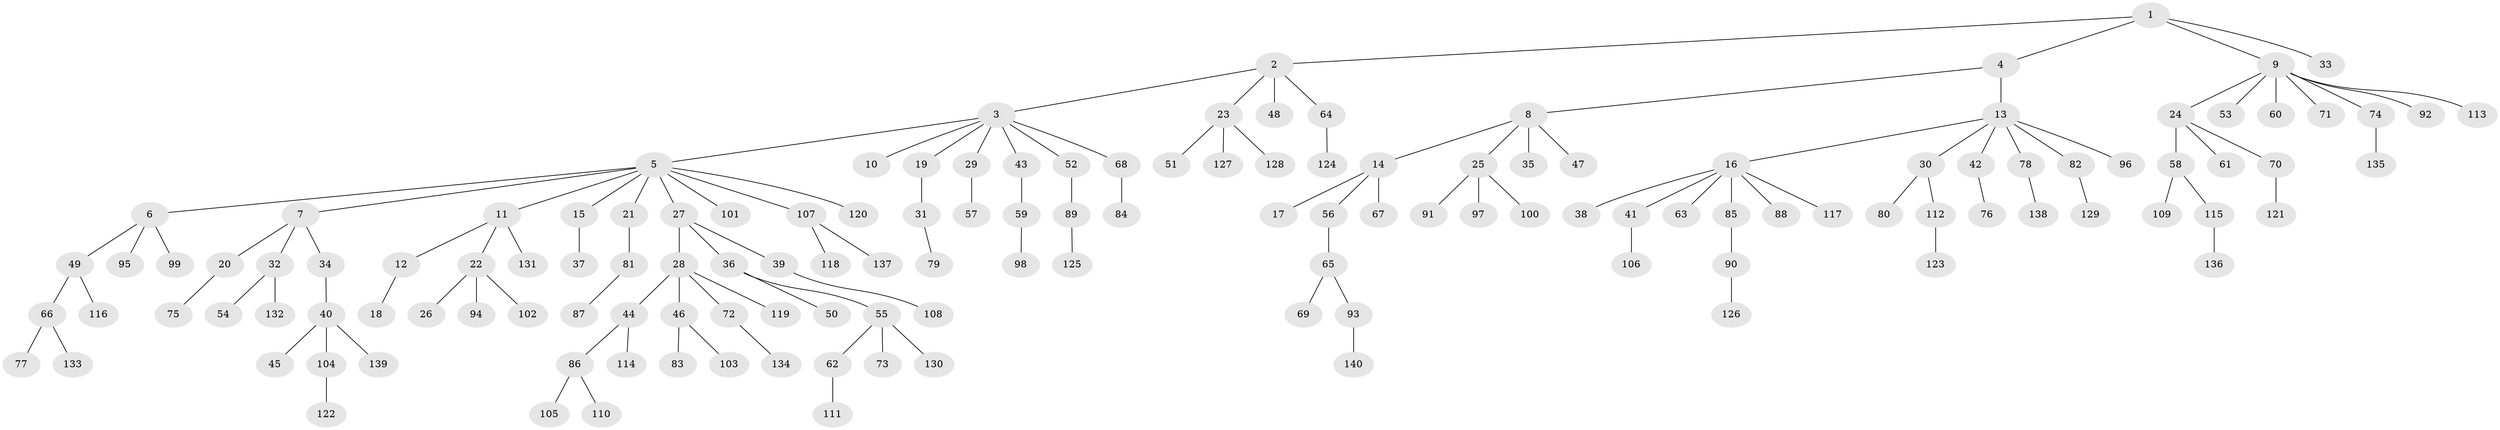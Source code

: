// coarse degree distribution, {2: 0.20408163265306123, 1: 0.6836734693877551, 4: 0.04081632653061224, 5: 0.030612244897959183, 3: 0.02040816326530612, 25: 0.02040816326530612}
// Generated by graph-tools (version 1.1) at 2025/55/03/04/25 21:55:48]
// undirected, 140 vertices, 139 edges
graph export_dot {
graph [start="1"]
  node [color=gray90,style=filled];
  1;
  2;
  3;
  4;
  5;
  6;
  7;
  8;
  9;
  10;
  11;
  12;
  13;
  14;
  15;
  16;
  17;
  18;
  19;
  20;
  21;
  22;
  23;
  24;
  25;
  26;
  27;
  28;
  29;
  30;
  31;
  32;
  33;
  34;
  35;
  36;
  37;
  38;
  39;
  40;
  41;
  42;
  43;
  44;
  45;
  46;
  47;
  48;
  49;
  50;
  51;
  52;
  53;
  54;
  55;
  56;
  57;
  58;
  59;
  60;
  61;
  62;
  63;
  64;
  65;
  66;
  67;
  68;
  69;
  70;
  71;
  72;
  73;
  74;
  75;
  76;
  77;
  78;
  79;
  80;
  81;
  82;
  83;
  84;
  85;
  86;
  87;
  88;
  89;
  90;
  91;
  92;
  93;
  94;
  95;
  96;
  97;
  98;
  99;
  100;
  101;
  102;
  103;
  104;
  105;
  106;
  107;
  108;
  109;
  110;
  111;
  112;
  113;
  114;
  115;
  116;
  117;
  118;
  119;
  120;
  121;
  122;
  123;
  124;
  125;
  126;
  127;
  128;
  129;
  130;
  131;
  132;
  133;
  134;
  135;
  136;
  137;
  138;
  139;
  140;
  1 -- 2;
  1 -- 4;
  1 -- 9;
  1 -- 33;
  2 -- 3;
  2 -- 23;
  2 -- 48;
  2 -- 64;
  3 -- 5;
  3 -- 10;
  3 -- 19;
  3 -- 29;
  3 -- 43;
  3 -- 52;
  3 -- 68;
  4 -- 8;
  4 -- 13;
  5 -- 6;
  5 -- 7;
  5 -- 11;
  5 -- 15;
  5 -- 21;
  5 -- 27;
  5 -- 101;
  5 -- 107;
  5 -- 120;
  6 -- 49;
  6 -- 95;
  6 -- 99;
  7 -- 20;
  7 -- 32;
  7 -- 34;
  8 -- 14;
  8 -- 25;
  8 -- 35;
  8 -- 47;
  9 -- 24;
  9 -- 53;
  9 -- 60;
  9 -- 71;
  9 -- 74;
  9 -- 92;
  9 -- 113;
  11 -- 12;
  11 -- 22;
  11 -- 131;
  12 -- 18;
  13 -- 16;
  13 -- 30;
  13 -- 42;
  13 -- 78;
  13 -- 82;
  13 -- 96;
  14 -- 17;
  14 -- 56;
  14 -- 67;
  15 -- 37;
  16 -- 38;
  16 -- 41;
  16 -- 63;
  16 -- 85;
  16 -- 88;
  16 -- 117;
  19 -- 31;
  20 -- 75;
  21 -- 81;
  22 -- 26;
  22 -- 94;
  22 -- 102;
  23 -- 51;
  23 -- 127;
  23 -- 128;
  24 -- 58;
  24 -- 61;
  24 -- 70;
  25 -- 91;
  25 -- 97;
  25 -- 100;
  27 -- 28;
  27 -- 36;
  27 -- 39;
  28 -- 44;
  28 -- 46;
  28 -- 72;
  28 -- 119;
  29 -- 57;
  30 -- 80;
  30 -- 112;
  31 -- 79;
  32 -- 54;
  32 -- 132;
  34 -- 40;
  36 -- 50;
  36 -- 55;
  39 -- 108;
  40 -- 45;
  40 -- 104;
  40 -- 139;
  41 -- 106;
  42 -- 76;
  43 -- 59;
  44 -- 86;
  44 -- 114;
  46 -- 83;
  46 -- 103;
  49 -- 66;
  49 -- 116;
  52 -- 89;
  55 -- 62;
  55 -- 73;
  55 -- 130;
  56 -- 65;
  58 -- 109;
  58 -- 115;
  59 -- 98;
  62 -- 111;
  64 -- 124;
  65 -- 69;
  65 -- 93;
  66 -- 77;
  66 -- 133;
  68 -- 84;
  70 -- 121;
  72 -- 134;
  74 -- 135;
  78 -- 138;
  81 -- 87;
  82 -- 129;
  85 -- 90;
  86 -- 105;
  86 -- 110;
  89 -- 125;
  90 -- 126;
  93 -- 140;
  104 -- 122;
  107 -- 118;
  107 -- 137;
  112 -- 123;
  115 -- 136;
}
